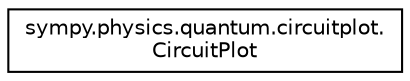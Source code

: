 digraph "Graphical Class Hierarchy"
{
 // LATEX_PDF_SIZE
  edge [fontname="Helvetica",fontsize="10",labelfontname="Helvetica",labelfontsize="10"];
  node [fontname="Helvetica",fontsize="10",shape=record];
  rankdir="LR";
  Node0 [label="sympy.physics.quantum.circuitplot.\lCircuitPlot",height=0.2,width=0.4,color="black", fillcolor="white", style="filled",URL="$classsympy_1_1physics_1_1quantum_1_1circuitplot_1_1CircuitPlot.html",tooltip=" "];
}
